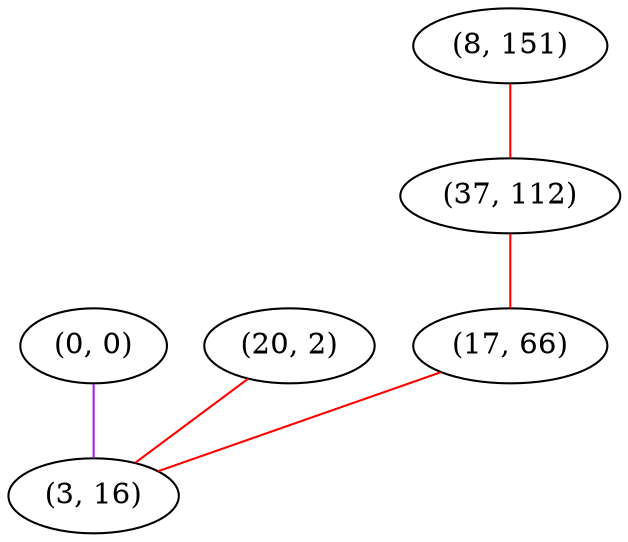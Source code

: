 graph "" {
"(0, 0)";
"(8, 151)";
"(37, 112)";
"(20, 2)";
"(17, 66)";
"(3, 16)";
"(0, 0)" -- "(3, 16)"  [color=purple, key=0, weight=4];
"(8, 151)" -- "(37, 112)"  [color=red, key=0, weight=1];
"(37, 112)" -- "(17, 66)"  [color=red, key=0, weight=1];
"(20, 2)" -- "(3, 16)"  [color=red, key=0, weight=1];
"(17, 66)" -- "(3, 16)"  [color=red, key=0, weight=1];
}
